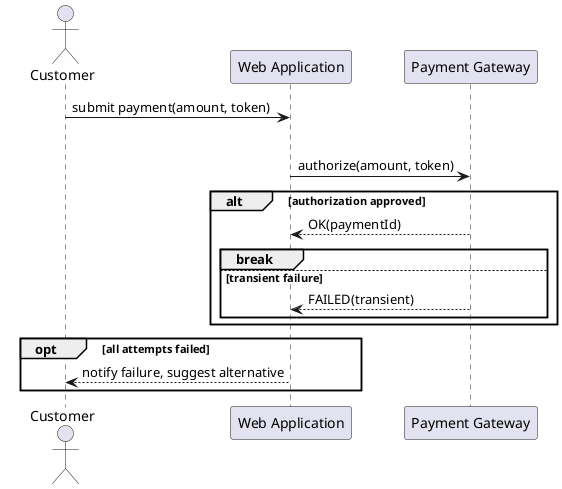 @startuml
actor Customer as Customer
participant "Web Application" as WebApp
participant "Payment Gateway" as Gateway

Customer -> WebApp : submit payment(amount, token)
loop Retry up to 3 attempts
  WebApp -> Gateway : authorize(amount, token)
  alt authorization approved
    Gateway --> WebApp : OK(paymentId)
    break
  else transient failure
    Gateway --> WebApp : FAILED(transient)
  end
end
opt all attempts failed
  WebApp --> Customer : notify failure, suggest alternative
end

@enduml
